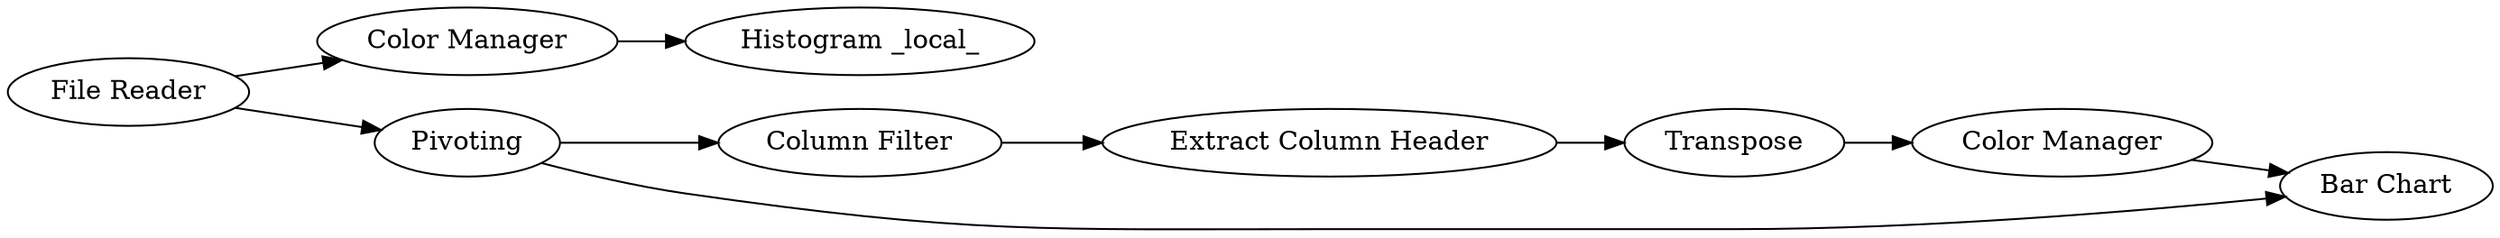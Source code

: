 digraph {
	"4136833486587124333_7" [label="Color Manager"]
	"4136833486587124333_26" [label=Transpose]
	"4136833486587124333_6" [label="File Reader"]
	"4136833486587124333_27" [label="Column Filter"]
	"4136833486587124333_18" [label=Pivoting]
	"4136833486587124333_20" [label="Bar Chart"]
	"4136833486587124333_25" [label="Extract Column Header"]
	"4136833486587124333_28" [label="Color Manager"]
	"4136833486587124333_9" [label="Histogram _local_"]
	"4136833486587124333_7" -> "4136833486587124333_9"
	"4136833486587124333_26" -> "4136833486587124333_28"
	"4136833486587124333_28" -> "4136833486587124333_20"
	"4136833486587124333_25" -> "4136833486587124333_26"
	"4136833486587124333_6" -> "4136833486587124333_18"
	"4136833486587124333_27" -> "4136833486587124333_25"
	"4136833486587124333_6" -> "4136833486587124333_7"
	"4136833486587124333_18" -> "4136833486587124333_27"
	"4136833486587124333_18" -> "4136833486587124333_20"
	rankdir=LR
}
